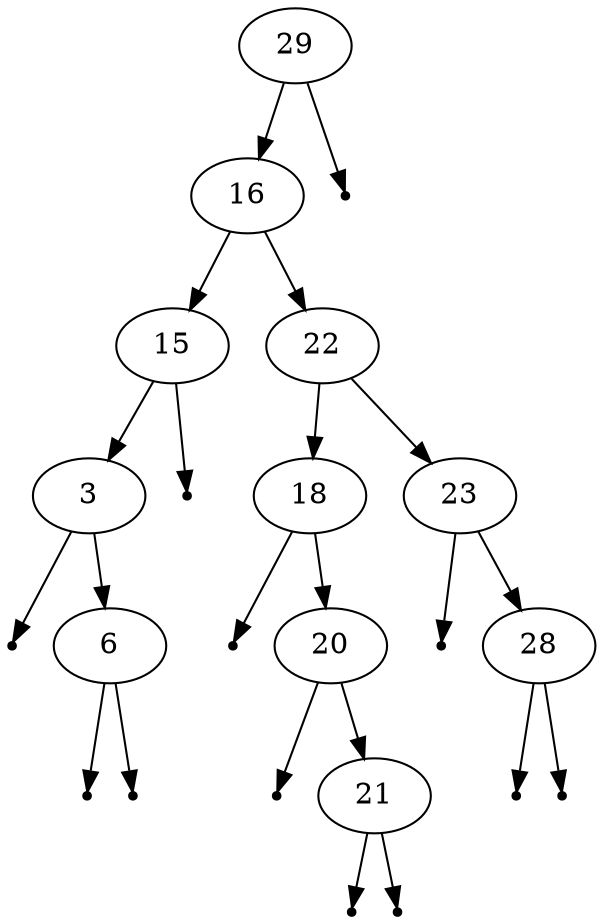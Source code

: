 digraph { 
graph[ordering="out"]; 
29 -> 16;
16 -> 15;
15 -> 3;
null0[shape=point]
3 -> null0;
3 -> 6;
null1[shape=point]
6 -> null1;
null2[shape=point]
6 -> null2;
null3[shape=point]
15 -> null3;
16 -> 22;
22 -> 18;
null4[shape=point]
18 -> null4;
18 -> 20;
null5[shape=point]
20 -> null5;
20 -> 21;
null6[shape=point]
21 -> null6;
null7[shape=point]
21 -> null7;
22 -> 23;
null8[shape=point]
23 -> null8;
23 -> 28;
null9[shape=point]
28 -> null9;
null10[shape=point]
28 -> null10;
null11[shape=point]
29 -> null11;
}
